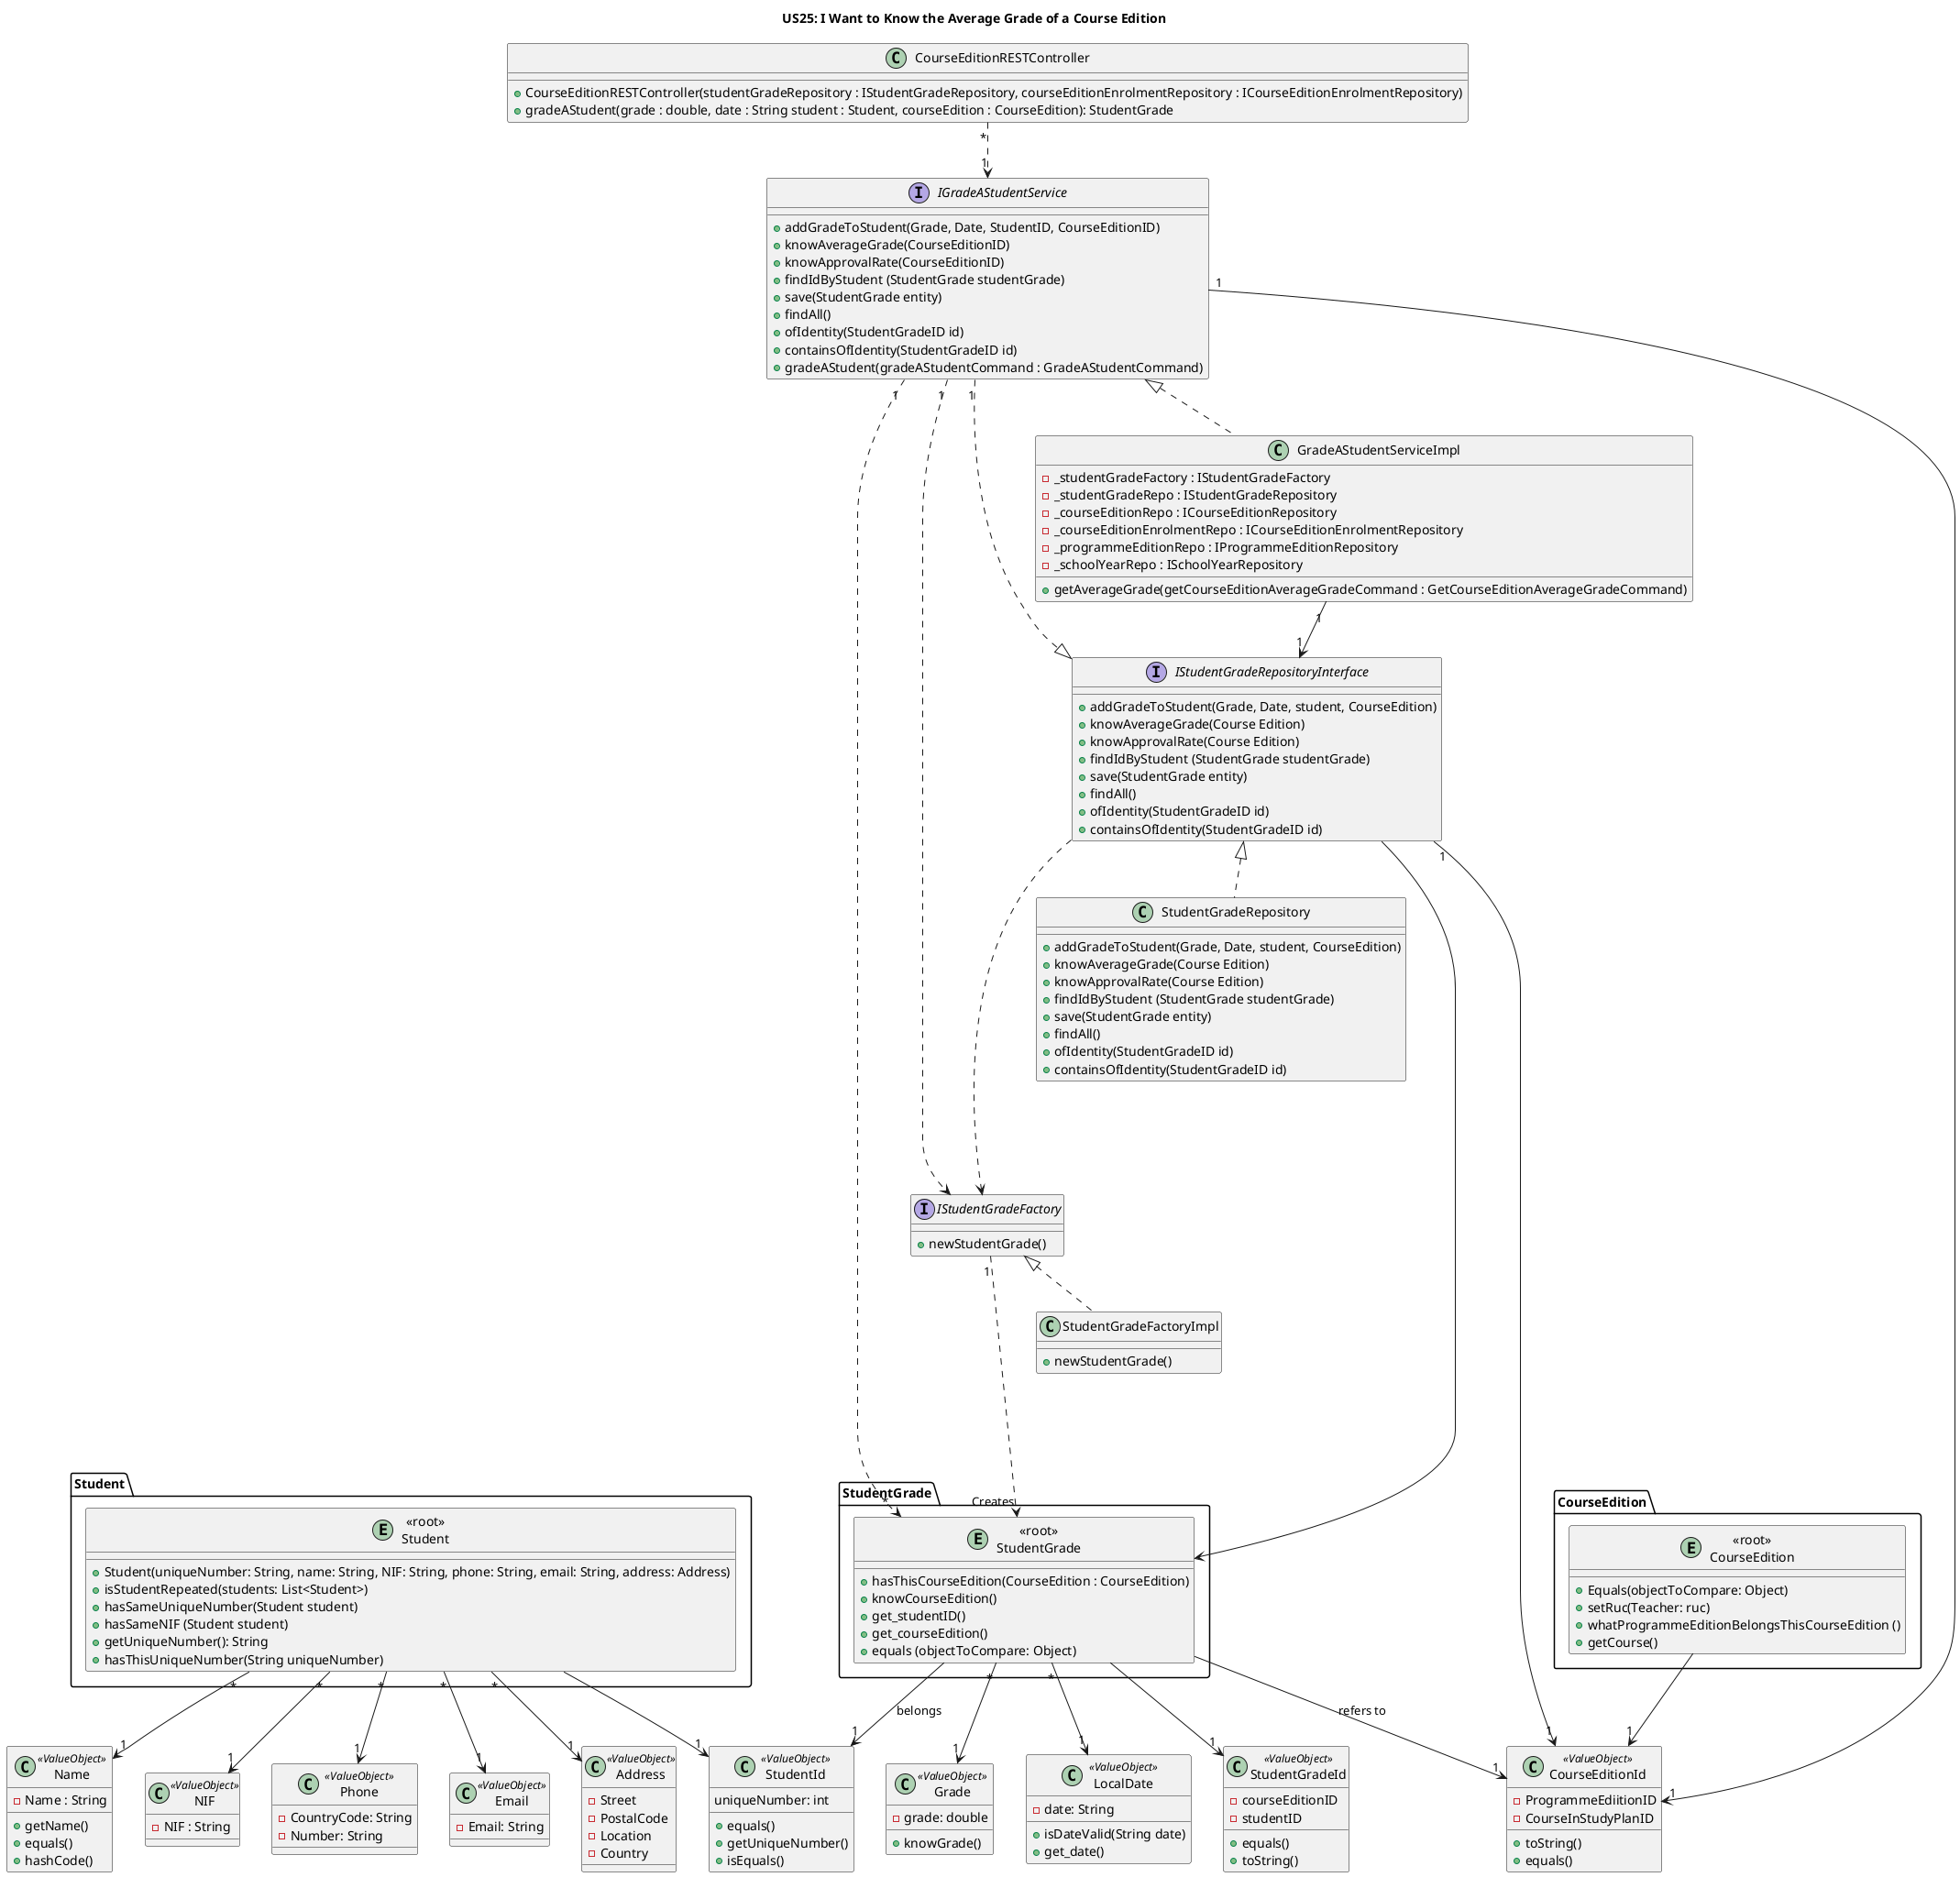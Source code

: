 @startuml
title US25: I Want to Know the Average Grade of a Course Edition
'left to right direction

' --- Controller Layer ---
class CourseEditionRESTController {
    +CourseEditionRESTController(studentGradeRepository : IStudentGradeRepository, courseEditionEnrolmentRepository : ICourseEditionEnrolmentRepository)
    +gradeAStudent(grade : double, date : String student : Student, courseEdition : CourseEdition): StudentGrade
}

' --- Application Service Layer ---
interface IGradeAStudentService {
        +addGradeToStudent(Grade, Date, StudentID, CourseEditionID)
        +knowAverageGrade(CourseEditionID)
        +knowApprovalRate(CourseEditionID)
        +findIdByStudent (StudentGrade studentGrade)
        +save(StudentGrade entity)
        +findAll()
        +ofIdentity(StudentGradeID id)
        +containsOfIdentity(StudentGradeID id)
}

interface IGradeAStudentService {
        +gradeAStudent(gradeAStudentCommand : GradeAStudentCommand)
}


class GradeAStudentServiceImpl {
       -_studentGradeFactory : IStudentGradeFactory
               -_studentGradeRepo : IStudentGradeRepository
               -_courseEditionRepo : ICourseEditionRepository
               -_courseEditionEnrolmentRepo : ICourseEditionEnrolmentRepository
               -_programmeEditionRepo : IProgrammeEditionRepository
               -_schoolYearRepo : ISchoolYearRepository
               +getAverageGrade(getCourseEditionAverageGradeCommand : GetCourseEditionAverageGradeCommand)
       }

/'
' --- Assemblers/Mappers ---
interface IStudentGradeAssembler {
    +domainToDTO(studentGrade : StudentGrade)
    +dtoToDomain(studentGradeRequestDTO : StudentGradeRequestDTO)
}

class StudentGradeAssembler {
    +domainToDTO(studentGrade : StudentGrade)
    +dtoToDomain(studentGradeRequestDTO : StudentGradeRequestDTO)
}

' --- DTOs (Data Transfer Objects - API Contracts) ---

class StudentGradeRequestDTO {
    -studentGradeId : String
    -courseEditionId : String
    -programmeEditionId : String
    -courseInStudyPlanID : String
    -programmeId : String
    -schoolYearId : String
    -courseId : String
    -studyPlanId : String
    -studentUniqueNumber : int
    -grade : int
    -date : String
}

class StudentGradeResponseDTO {
    -studentGradeId : String
    -courseEditionId : String
    -programmeEditionId : String
    -courseInStudyPlanID : String
    -programmeId : String
    -schoolYearId : String
    -courseId : String
    -studyPlanId : String
    -studentUniqueNumber : int
    -grade : int
    -date : String
}

class CourseEditionResponseDTO {
    -studentGradeId : String
    -courseEditionId : String
    -programmeEditionId : String
    -courseInStudyPlanID : String
    -programmeId : String
    -schoolYearId : String
    -courseId : String
    -studyPlanId : String
    -teacherId : String
}


class CourseEditionRequestDTO {
    -studentGradeId : String
    -courseEditionId : String
    -programmeEditionId : String
    -courseInStudyPlanID : String
    -programmeId : String
    -schoolYearId : String
    -courseId : String
    -studyPlanId : String
    -teacherId : String
}

class CourseEditionAssembler {
    -courseEditionId : CourseEditionsID
    -courseInStudyPlanId : CourseInStudyPlanID
    -programmeEditionId : ProgrammeEditionID
    -teacherId : TeacherID
}

' --- New DTO for US25 ---
class CourseEditionAverageGradeResponseDTO {
   -averageGrade : double
}
'/

' --- Domain Layer ---
package "StudentGrade" {
    entity "<<root>>\nStudentGrade"  {
        +hasThisCourseEdition(CourseEdition : CourseEdition)
        +knowCourseEdition()
        +get_studentID()
        +get_courseEdition()
        +equals (objectToCompare: Object)
    }
}
class Grade <<ValueObject>> {
        -grade: double
        +knowGrade()
    }
    class LocalDate <<ValueObject>> {
            -date: String
            +isDateValid(String date)
            +get_date()
        }

 class StudentGradeId <<ValueObject>> {
    -courseEditionID
    -studentID
    +equals()
    +toString()
        }

class StudentGradeRepository {
    +addGradeToStudent(Grade, Date, student, CourseEdition)
    +knowAverageGrade(Course Edition)
    +knowApprovalRate(Course Edition)
    +findIdByStudent (StudentGrade studentGrade)
    +save(StudentGrade entity)
    +findAll()
    +ofIdentity(StudentGradeID id)
    +containsOfIdentity(StudentGradeID id)
}

interface IStudentGradeRepositoryInterface {
   +addGradeToStudent(Grade, Date, student, CourseEdition)
   +knowAverageGrade(Course Edition)
   +knowApprovalRate(Course Edition)
   +findIdByStudent (StudentGrade studentGrade)
       +save(StudentGrade entity)
       +findAll()
       +ofIdentity(StudentGradeID id)
       +containsOfIdentity(StudentGradeID id)
}

interface IStudentGradeFactory {
    +newStudentGrade()
}


class StudentGradeFactoryImpl {
    +newStudentGrade()
}



class StudentId <<ValueObject>> {
uniqueNumber: int
+equals()
+getUniqueNumber()
+isEquals()
            }

package "Student" {
entity "<<root>>\nStudent"  {
        +Student(uniqueNumber: String, name: String, NIF: String, phone: String, email: String, address: Address)
         +isStudentRepeated(students: List<Student>)
         +hasSameUniqueNumber(Student student)
         +hasSameNIF (Student student)
         +getUniqueNumber(): String
         +hasThisUniqueNumber(String uniqueNumber)

    }

    }
    class Name <<ValueObject>> {
                    -Name : String
                    +getName()
                    +equals()
                    +hashCode()
                }
        class NIF <<ValueObject>> {
                     -NIF : String
                }
        class Phone <<ValueObject>> {
                         -CountryCode: String
                         -Number: String
                    }
        class Email <<ValueObject>> {
                         -Email: String
                        }
         class Address <<ValueObject>> {
                         -Street
                         -PostalCode
                         -Location
                         -Country
                            }
class CourseEditionId <<ValueObject>> {
-ProgrammeEdiitionID
-CourseInStudyPlanID
+toString()
+equals()
            }


package "CourseEdition" {
entity "<<root>>\nCourseEdition"  {
        +Equals(objectToCompare: Object)
      +setRuc(Teacher: ruc)
      +whatProgrammeEditionBelongsThisCourseEdition ()
      +getCourse()

    }
    }


' --- Original Associations (from your previous diagram) ---
"<<root>>\nStudent" "*" --> "1" Name
"<<root>>\nStudent" "*" --> "1" NIF
"<<root>>\nStudent" "*" --> "1" Email
"<<root>>\nStudent" "*" --> "1" Phone
"<<root>>\nStudent" "*" --> "1" Address
"<<root>>\nStudentGrade" "*" --> "1" Grade
"<<root>>\nStudentGrade" "*" --> "1" LocalDate
"<<root>>\nStudentGrade" --> "1" StudentId: belongs
"<<root>>\nStudentGrade" --> "1" CourseEditionId : refers to
IGradeAStudentService "1" ....> IStudentGradeFactory
IStudentGradeFactory "1" ....> "Creates" "<<root>>\nStudentGrade"
IStudentGradeFactory <|.. StudentGradeFactoryImpl

/'
StudentGradeRequestDTO "1" --> "1" CourseEditionRESTController
CourseEditionRESTController "1" --> "1" StudentGradeAssembler
StudentGradeRequestDTO "1" --> "1" StudentGradeAssembler
IStudentGradeAssembler "1" --> "1" StudentGradeAssembler
StudentGradeAssembler "1" --> "1" GradeAStudentServiceImpl
StudentGradeResponseDTO "1" --> "1" GradeAStudentServiceImpl


CourseEditionRequestDTO "1" --> "1" CourseEditionRESTController
CourseEditionRESTController "1" --> "1" CourseEditionAssembler
CourseEditionRequestDTO "1" --> "1" CourseEditionAssembler
CourseEditionResponseDTO "1" --> "1" GradeAStudentServiceImpl
CourseEditionAverageGradeResponseDTO "1" --> "1" GradeAStudentServiceImpl
'/

"<<root>>\nStudentGrade" --> "1" StudentGradeId
"<<root>>\nCourseEdition" --> "1" CourseEditionId
"<<root>>\nStudent" --> "1" StudentId
IGradeAStudentService <|..GradeAStudentServiceImpl
IStudentGradeRepositoryInterface <|..StudentGradeRepository
IStudentGradeRepositoryInterface ....> IStudentGradeFactory


IGradeAStudentService "1" ....> "*" "<<root>>\nStudentGrade"


IGradeAStudentService "1" ..|> IStudentGradeRepositoryInterface


' --- Additions for US25 (Average Grade Query) ---

' Controller calls service for the average grade
CourseEditionRESTController "*" ..> "1" IGradeAStudentService

' Assembler creates the AverageGradeResponseDTO
'IStudentGradeAssembler "1" --> "1" AverageGradeResponseDTO : Creates

' Controller returns the AverageGradeResponseDTO
'CourseEditionRESTController "1" --> "1" AverageGradeResponseDTO : Returns

' StudentGradeService delegates to repository for the average
GradeAStudentServiceImpl "1"-->"1" IStudentGradeRepositoryInterface

' Repository queries the domain entity for the calculation
IStudentGradeRepositoryInterface --> "<<root>>\nStudentGrade"

' CourseEditionId (VO) is used as input by service and repository
IGradeAStudentService "1" --> "1" CourseEditionId
IStudentGradeRepositoryInterface "1" --> "1" CourseEditionId

@enduml